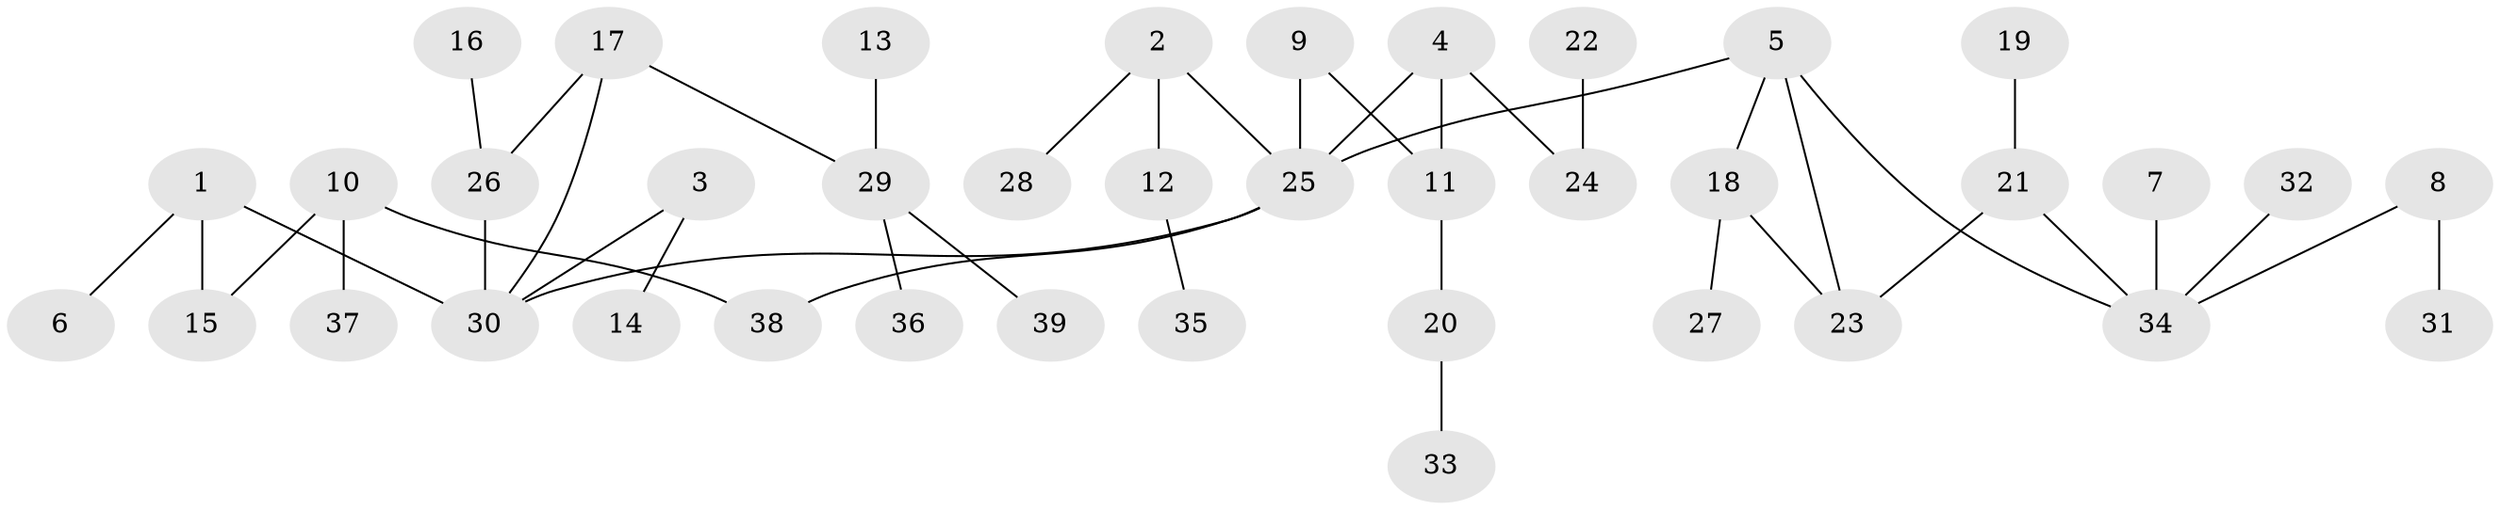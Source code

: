 // original degree distribution, {5: 0.05194805194805195, 8: 0.012987012987012988, 3: 0.12987012987012986, 6: 0.012987012987012988, 4: 0.06493506493506493, 2: 0.2857142857142857, 1: 0.44155844155844154}
// Generated by graph-tools (version 1.1) at 2025/01/03/09/25 03:01:08]
// undirected, 39 vertices, 43 edges
graph export_dot {
graph [start="1"]
  node [color=gray90,style=filled];
  1;
  2;
  3;
  4;
  5;
  6;
  7;
  8;
  9;
  10;
  11;
  12;
  13;
  14;
  15;
  16;
  17;
  18;
  19;
  20;
  21;
  22;
  23;
  24;
  25;
  26;
  27;
  28;
  29;
  30;
  31;
  32;
  33;
  34;
  35;
  36;
  37;
  38;
  39;
  1 -- 6 [weight=1.0];
  1 -- 15 [weight=1.0];
  1 -- 30 [weight=1.0];
  2 -- 12 [weight=1.0];
  2 -- 25 [weight=1.0];
  2 -- 28 [weight=1.0];
  3 -- 14 [weight=1.0];
  3 -- 30 [weight=1.0];
  4 -- 11 [weight=1.0];
  4 -- 24 [weight=1.0];
  4 -- 25 [weight=1.0];
  5 -- 18 [weight=1.0];
  5 -- 23 [weight=1.0];
  5 -- 25 [weight=1.0];
  5 -- 34 [weight=1.0];
  7 -- 34 [weight=1.0];
  8 -- 31 [weight=1.0];
  8 -- 34 [weight=1.0];
  9 -- 11 [weight=1.0];
  9 -- 25 [weight=1.0];
  10 -- 15 [weight=1.0];
  10 -- 37 [weight=1.0];
  10 -- 38 [weight=1.0];
  11 -- 20 [weight=1.0];
  12 -- 35 [weight=1.0];
  13 -- 29 [weight=1.0];
  16 -- 26 [weight=1.0];
  17 -- 26 [weight=1.0];
  17 -- 29 [weight=1.0];
  17 -- 30 [weight=1.0];
  18 -- 23 [weight=1.0];
  18 -- 27 [weight=1.0];
  19 -- 21 [weight=1.0];
  20 -- 33 [weight=1.0];
  21 -- 23 [weight=1.0];
  21 -- 34 [weight=1.0];
  22 -- 24 [weight=1.0];
  25 -- 30 [weight=1.0];
  25 -- 38 [weight=1.0];
  26 -- 30 [weight=1.0];
  29 -- 36 [weight=1.0];
  29 -- 39 [weight=1.0];
  32 -- 34 [weight=1.0];
}
